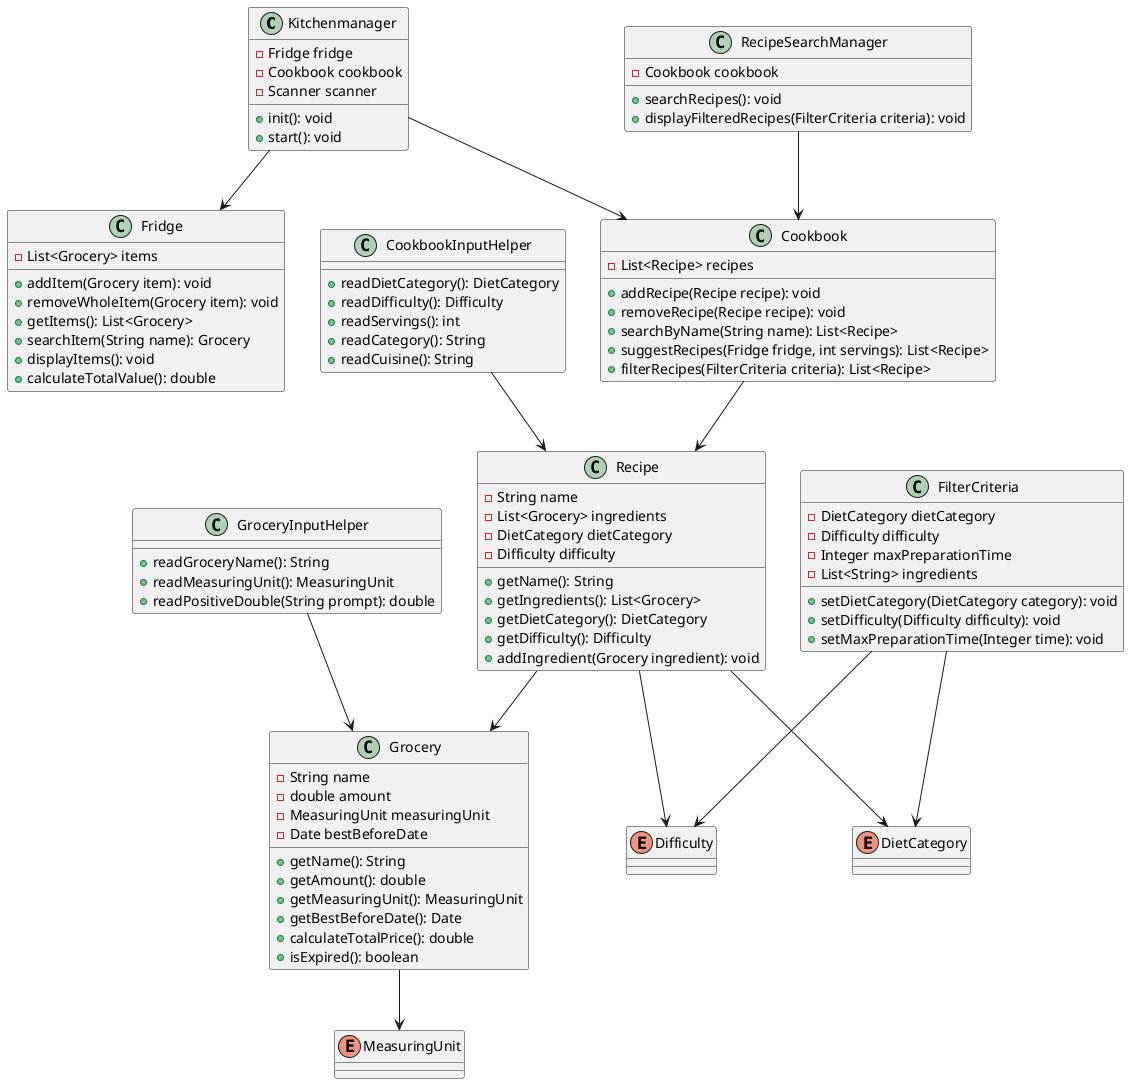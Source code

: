 @startuml
class Kitchenmanager {
    - Fridge fridge
    - Cookbook cookbook
    - Scanner scanner
    + init(): void
    + start(): void
}

class Fridge {
    - List<Grocery> items
    + addItem(Grocery item): void
    + removeWholeItem(Grocery item): void
    + getItems(): List<Grocery>
    + searchItem(String name): Grocery
    + displayItems(): void
    + calculateTotalValue(): double
}

class Cookbook {
    - List<Recipe> recipes
    + addRecipe(Recipe recipe): void
    + removeRecipe(Recipe recipe): void
    + searchByName(String name): List<Recipe>
    + suggestRecipes(Fridge fridge, int servings): List<Recipe>
    + filterRecipes(FilterCriteria criteria): List<Recipe>
}

class Recipe {
    - String name
    - List<Grocery> ingredients
    - DietCategory dietCategory
    - Difficulty difficulty
    + getName(): String
    + getIngredients(): List<Grocery>
    + getDietCategory(): DietCategory
    + getDifficulty(): Difficulty
    + addIngredient(Grocery ingredient): void
}

class Grocery {
    - String name
    - double amount
    - MeasuringUnit measuringUnit
    - Date bestBeforeDate
    + getName(): String
    + getAmount(): double
    + getMeasuringUnit(): MeasuringUnit
    + getBestBeforeDate(): Date
    + calculateTotalPrice(): double
    + isExpired(): boolean
}

class RecipeSearchManager {
    - Cookbook cookbook
    + searchRecipes(): void
    + displayFilteredRecipes(FilterCriteria criteria): void
}

class GroceryInputHelper {
    + readGroceryName(): String
    + readMeasuringUnit(): MeasuringUnit
    + readPositiveDouble(String prompt): double
}

class CookbookInputHelper {
    + readDietCategory(): DietCategory
    + readDifficulty(): Difficulty
    + readServings(): int
    + readCategory(): String
    + readCuisine(): String
}

class FilterCriteria {
    - DietCategory dietCategory
    - Difficulty difficulty
    - Integer maxPreparationTime
    - List<String> ingredients
    + setDietCategory(DietCategory category): void
    + setDifficulty(Difficulty difficulty): void
    + setMaxPreparationTime(Integer time): void
}

enum DietCategory
enum Difficulty
enum MeasuringUnit

Kitchenmanager --> Fridge
Kitchenmanager --> Cookbook
Cookbook --> Recipe
Recipe --> Grocery
Recipe --> DietCategory
Recipe --> Difficulty
Grocery --> MeasuringUnit
RecipeSearchManager --> Cookbook
GroceryInputHelper --> Grocery
CookbookInputHelper --> Recipe
FilterCriteria --> DietCategory
FilterCriteria --> Difficulty
@enduml
